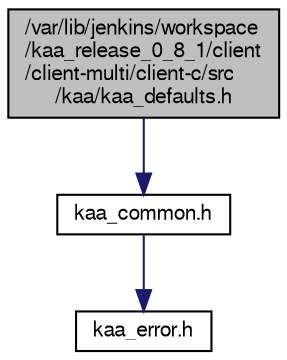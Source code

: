 digraph "/var/lib/jenkins/workspace/kaa_release_0_8_1/client/client-multi/client-c/src/kaa/kaa_defaults.h"
{
  bgcolor="transparent";
  edge [fontname="FreeSans",fontsize="10",labelfontname="FreeSans",labelfontsize="10"];
  node [fontname="FreeSans",fontsize="10",shape=record];
  Node1 [label="/var/lib/jenkins/workspace\l/kaa_release_0_8_1/client\l/client-multi/client-c/src\l/kaa/kaa_defaults.h",height=0.2,width=0.4,color="black", fillcolor="grey75", style="filled" fontcolor="black"];
  Node1 -> Node2 [color="midnightblue",fontsize="10",style="solid",fontname="FreeSans"];
  Node2 [label="kaa_common.h",height=0.2,width=0.4,color="black",URL="$kaa__common_8h.html",tooltip="Common C EP SDK definitions and small utilities. "];
  Node2 -> Node3 [color="midnightblue",fontsize="10",style="solid",fontname="FreeSans"];
  Node3 [label="kaa_error.h",height=0.2,width=0.4,color="black",URL="$kaa__error_8h.html",tooltip="Kaa error codes. "];
}
